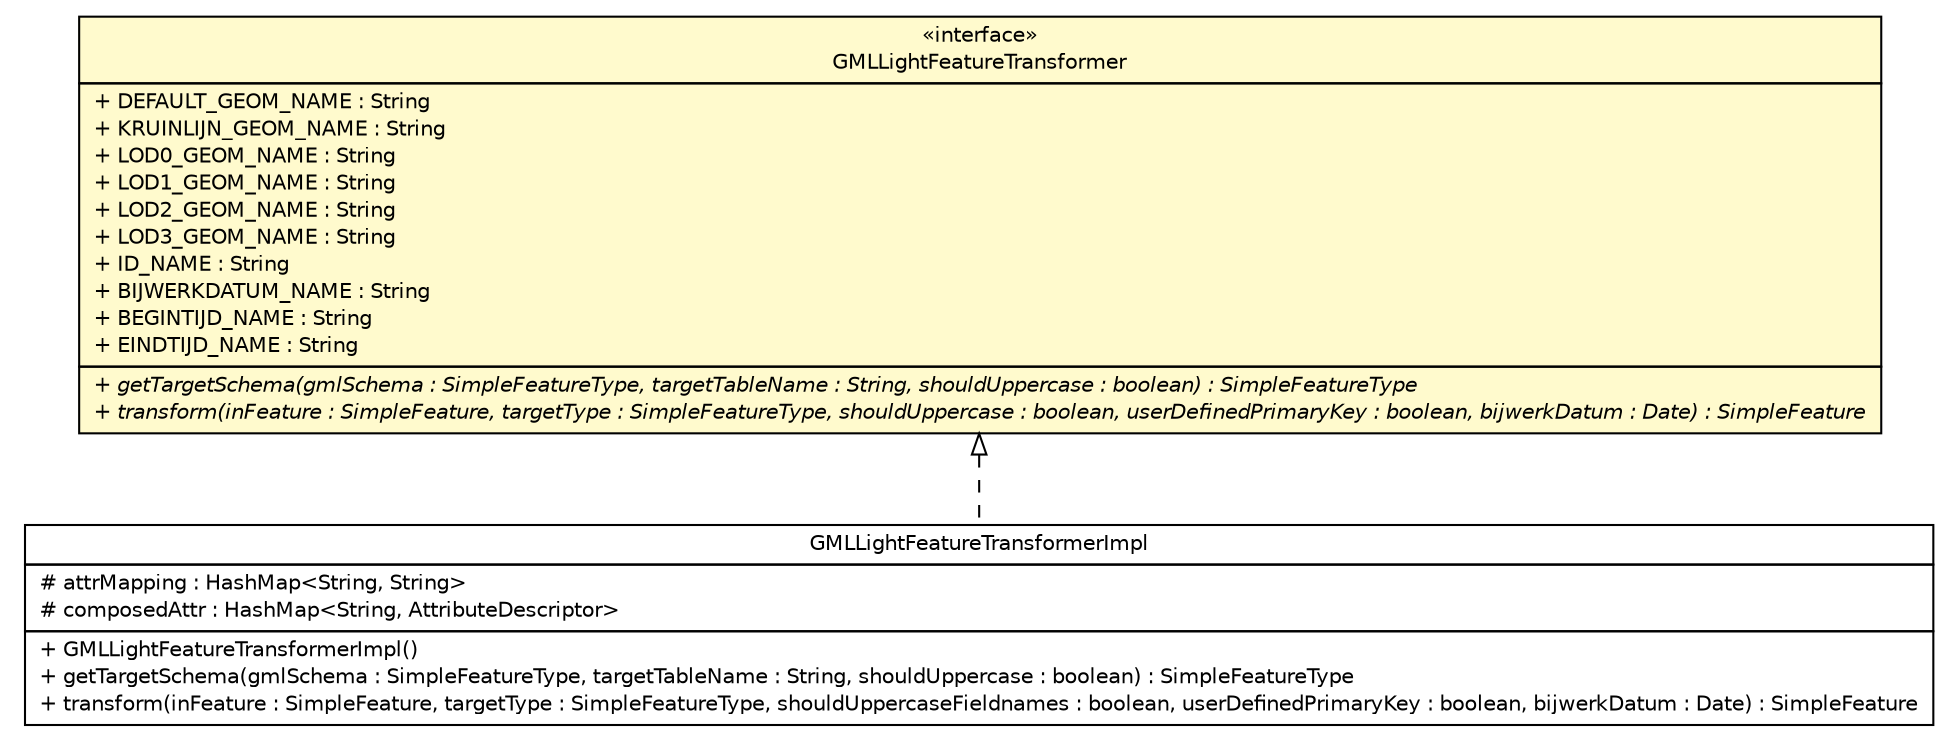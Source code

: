 #!/usr/local/bin/dot
#
# Class diagram 
# Generated by UMLGraph version R5_6-24-gf6e263 (http://www.umlgraph.org/)
#

digraph G {
	edge [fontname="Helvetica",fontsize=10,labelfontname="Helvetica",labelfontsize=10];
	node [fontname="Helvetica",fontsize=10,shape=plaintext];
	nodesep=0.25;
	ranksep=0.5;
	// nl.b3p.brmo.loader.gml.GMLLightFeatureTransformer
	c540 [label=<<table title="nl.b3p.brmo.loader.gml.GMLLightFeatureTransformer" border="0" cellborder="1" cellspacing="0" cellpadding="2" port="p" bgcolor="lemonChiffon" href="./GMLLightFeatureTransformer.html">
		<tr><td><table border="0" cellspacing="0" cellpadding="1">
<tr><td align="center" balign="center"> &#171;interface&#187; </td></tr>
<tr><td align="center" balign="center"> GMLLightFeatureTransformer </td></tr>
		</table></td></tr>
		<tr><td><table border="0" cellspacing="0" cellpadding="1">
<tr><td align="left" balign="left"> + DEFAULT_GEOM_NAME : String </td></tr>
<tr><td align="left" balign="left"> + KRUINLIJN_GEOM_NAME : String </td></tr>
<tr><td align="left" balign="left"> + LOD0_GEOM_NAME : String </td></tr>
<tr><td align="left" balign="left"> + LOD1_GEOM_NAME : String </td></tr>
<tr><td align="left" balign="left"> + LOD2_GEOM_NAME : String </td></tr>
<tr><td align="left" balign="left"> + LOD3_GEOM_NAME : String </td></tr>
<tr><td align="left" balign="left"> + ID_NAME : String </td></tr>
<tr><td align="left" balign="left"> + BIJWERKDATUM_NAME : String </td></tr>
<tr><td align="left" balign="left"> + BEGINTIJD_NAME : String </td></tr>
<tr><td align="left" balign="left"> + EINDTIJD_NAME : String </td></tr>
		</table></td></tr>
		<tr><td><table border="0" cellspacing="0" cellpadding="1">
<tr><td align="left" balign="left"><font face="Helvetica-Oblique" point-size="10.0"> + getTargetSchema(gmlSchema : SimpleFeatureType, targetTableName : String, shouldUppercase : boolean) : SimpleFeatureType </font></td></tr>
<tr><td align="left" balign="left"><font face="Helvetica-Oblique" point-size="10.0"> + transform(inFeature : SimpleFeature, targetType : SimpleFeatureType, shouldUppercase : boolean, userDefinedPrimaryKey : boolean, bijwerkDatum : Date) : SimpleFeature </font></td></tr>
		</table></td></tr>
		</table>>, URL="./GMLLightFeatureTransformer.html", fontname="Helvetica", fontcolor="black", fontsize=10.0];
	// nl.b3p.brmo.loader.gml.light.GMLLightFeatureTransformerImpl
	c577 [label=<<table title="nl.b3p.brmo.loader.gml.light.GMLLightFeatureTransformerImpl" border="0" cellborder="1" cellspacing="0" cellpadding="2" port="p" href="./light/GMLLightFeatureTransformerImpl.html">
		<tr><td><table border="0" cellspacing="0" cellpadding="1">
<tr><td align="center" balign="center"> GMLLightFeatureTransformerImpl </td></tr>
		</table></td></tr>
		<tr><td><table border="0" cellspacing="0" cellpadding="1">
<tr><td align="left" balign="left"> # attrMapping : HashMap&lt;String, String&gt; </td></tr>
<tr><td align="left" balign="left"> # composedAttr : HashMap&lt;String, AttributeDescriptor&gt; </td></tr>
		</table></td></tr>
		<tr><td><table border="0" cellspacing="0" cellpadding="1">
<tr><td align="left" balign="left"> + GMLLightFeatureTransformerImpl() </td></tr>
<tr><td align="left" balign="left"> + getTargetSchema(gmlSchema : SimpleFeatureType, targetTableName : String, shouldUppercase : boolean) : SimpleFeatureType </td></tr>
<tr><td align="left" balign="left"> + transform(inFeature : SimpleFeature, targetType : SimpleFeatureType, shouldUppercaseFieldnames : boolean, userDefinedPrimaryKey : boolean, bijwerkDatum : Date) : SimpleFeature </td></tr>
		</table></td></tr>
		</table>>, URL="./light/GMLLightFeatureTransformerImpl.html", fontname="Helvetica", fontcolor="black", fontsize=10.0];
	//nl.b3p.brmo.loader.gml.light.GMLLightFeatureTransformerImpl implements nl.b3p.brmo.loader.gml.GMLLightFeatureTransformer
	c540:p -> c577:p [dir=back,arrowtail=empty,style=dashed];
}

